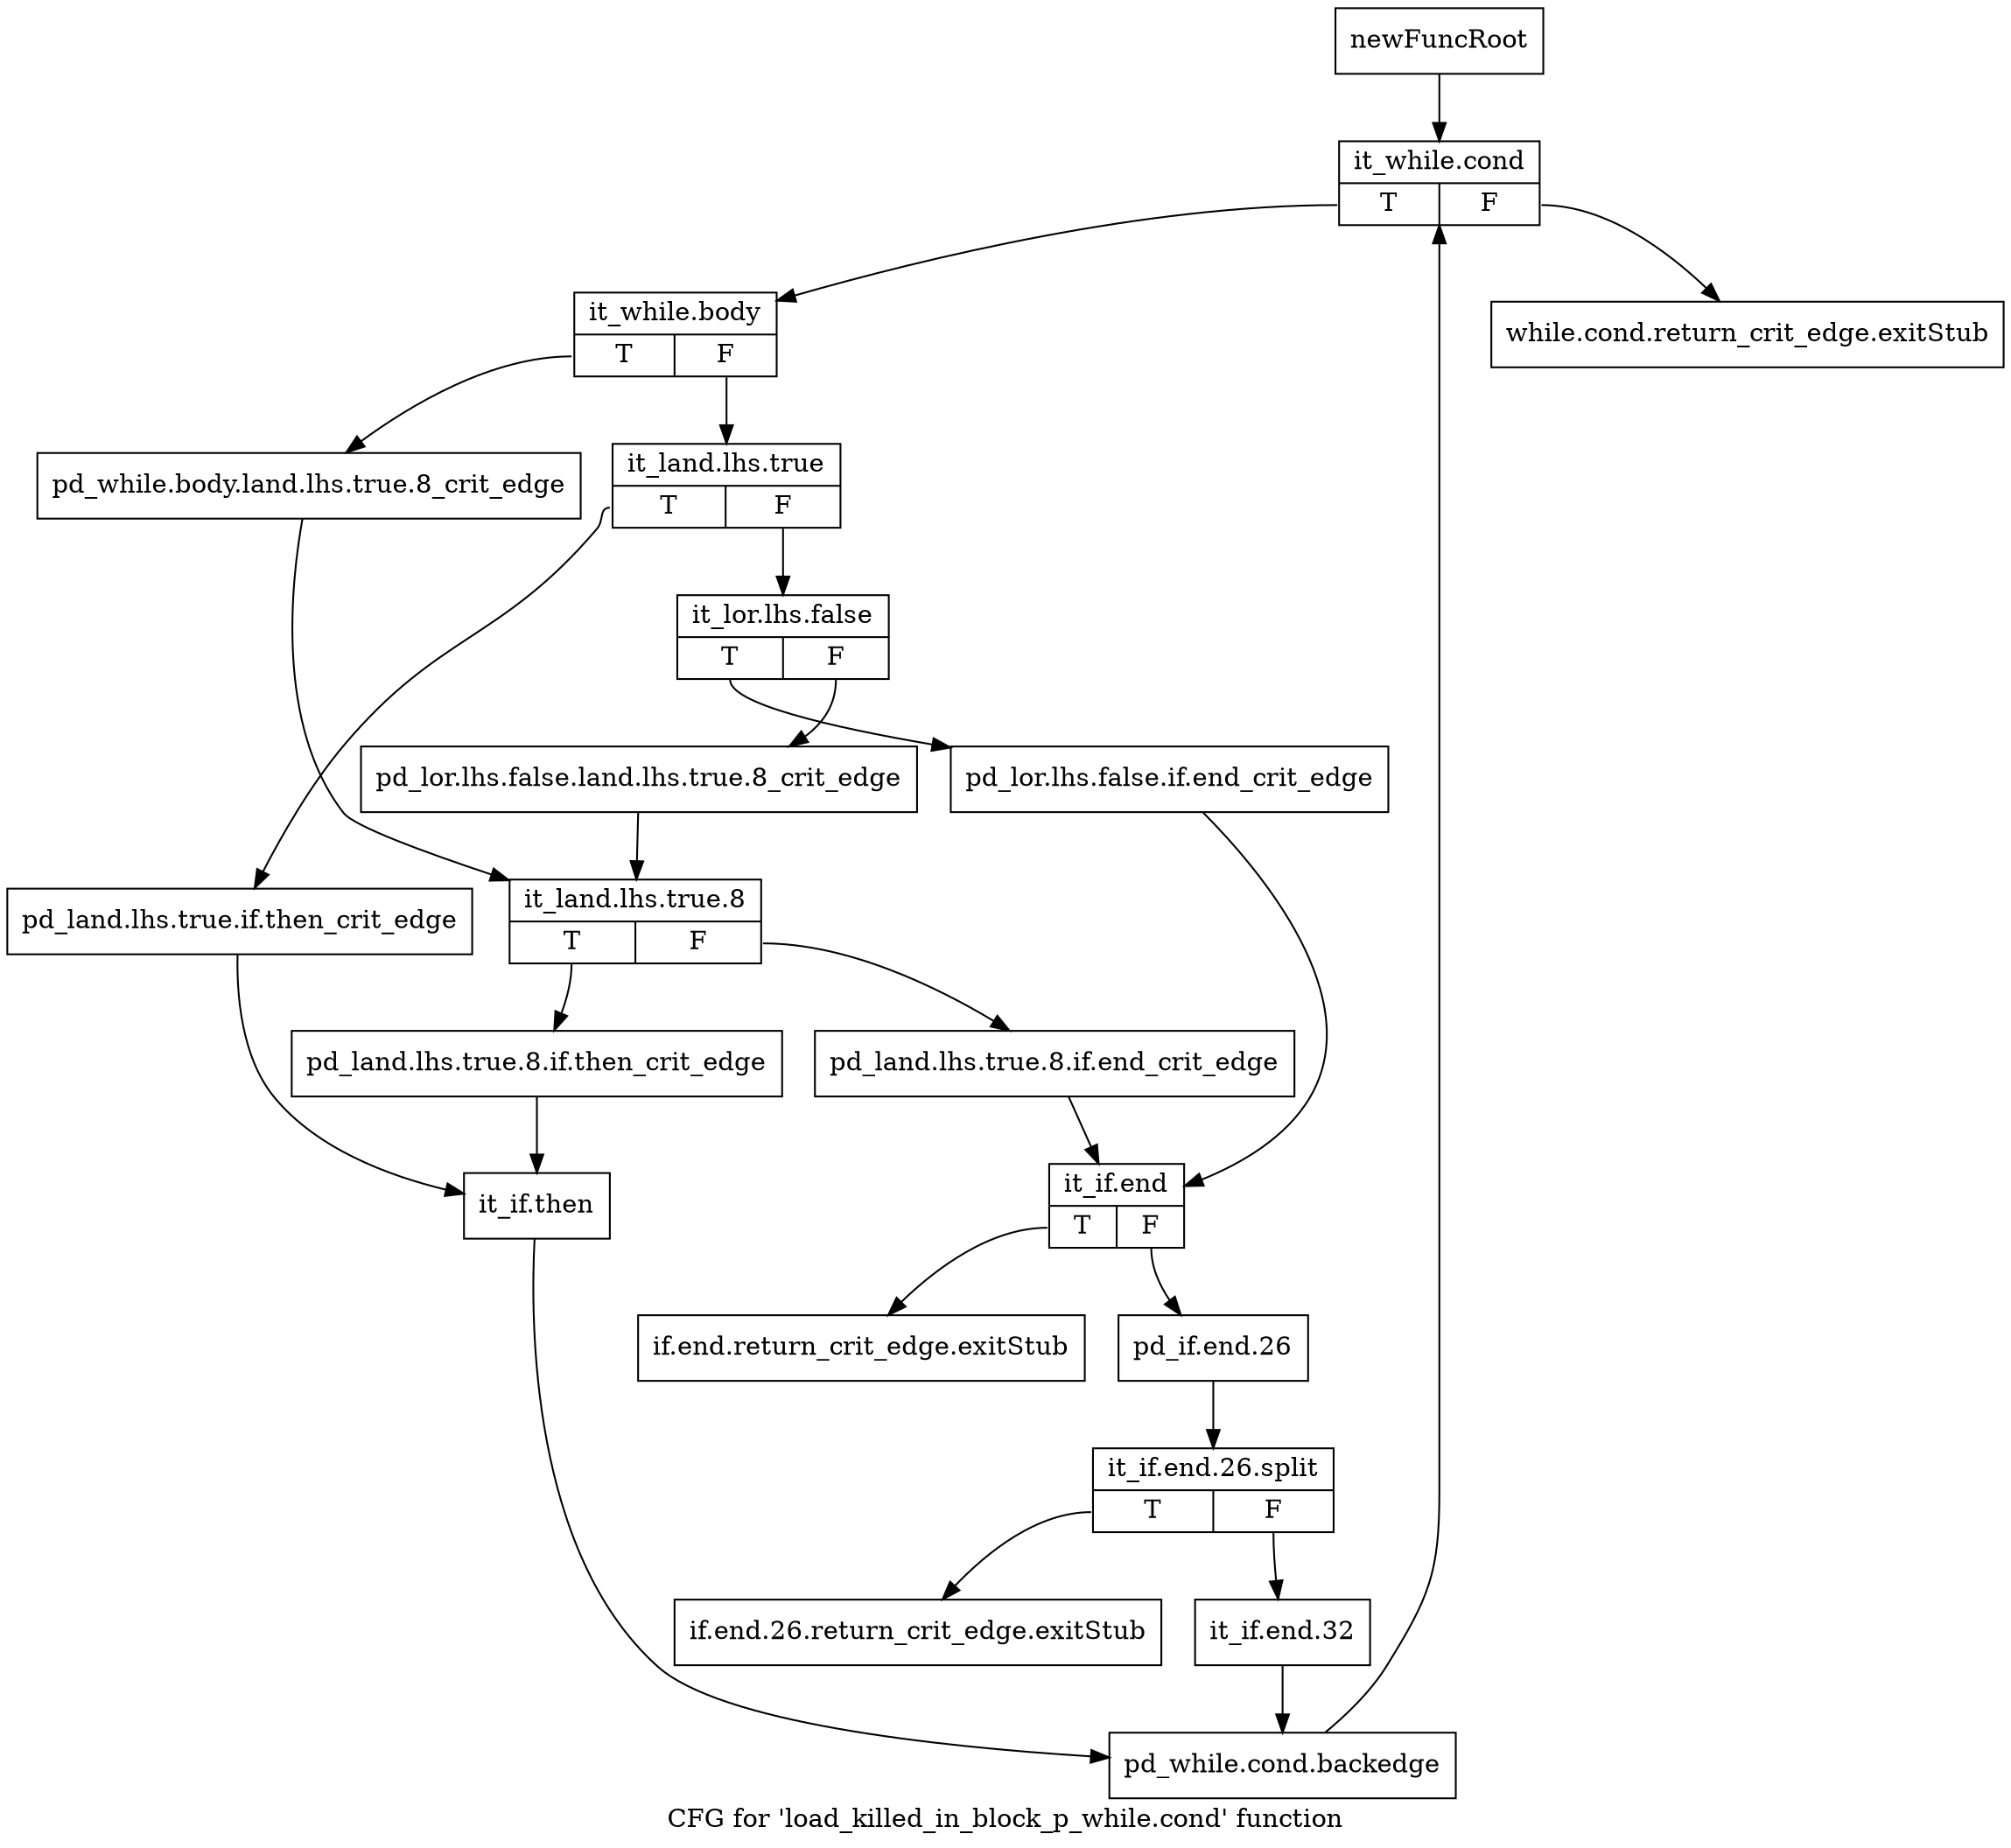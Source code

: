 digraph "CFG for 'load_killed_in_block_p_while.cond' function" {
	label="CFG for 'load_killed_in_block_p_while.cond' function";

	Node0xb1830c0 [shape=record,label="{newFuncRoot}"];
	Node0xb1830c0 -> Node0xb183a50;
	Node0xb183960 [shape=record,label="{while.cond.return_crit_edge.exitStub}"];
	Node0xb1839b0 [shape=record,label="{if.end.return_crit_edge.exitStub}"];
	Node0xb183a00 [shape=record,label="{if.end.26.return_crit_edge.exitStub}"];
	Node0xb183a50 [shape=record,label="{it_while.cond|{<s0>T|<s1>F}}"];
	Node0xb183a50:s0 -> Node0xb183aa0;
	Node0xb183a50:s1 -> Node0xb183960;
	Node0xb183aa0 [shape=record,label="{it_while.body|{<s0>T|<s1>F}}"];
	Node0xb183aa0:s0 -> Node0xb183c80;
	Node0xb183aa0:s1 -> Node0xb183af0;
	Node0xb183af0 [shape=record,label="{it_land.lhs.true|{<s0>T|<s1>F}}"];
	Node0xb183af0:s0 -> Node0xb183c30;
	Node0xb183af0:s1 -> Node0xb183b40;
	Node0xb183b40 [shape=record,label="{it_lor.lhs.false|{<s0>T|<s1>F}}"];
	Node0xb183b40:s0 -> Node0xb183be0;
	Node0xb183b40:s1 -> Node0xb183b90;
	Node0xb183b90 [shape=record,label="{pd_lor.lhs.false.land.lhs.true.8_crit_edge}"];
	Node0xb183b90 -> Node0xb183cd0;
	Node0xb183be0 [shape=record,label="{pd_lor.lhs.false.if.end_crit_edge}"];
	Node0xb183be0 -> Node0xb183d70;
	Node0xb183c30 [shape=record,label="{pd_land.lhs.true.if.then_crit_edge}"];
	Node0xb183c30 -> Node0xb183eb0;
	Node0xb183c80 [shape=record,label="{pd_while.body.land.lhs.true.8_crit_edge}"];
	Node0xb183c80 -> Node0xb183cd0;
	Node0xb183cd0 [shape=record,label="{it_land.lhs.true.8|{<s0>T|<s1>F}}"];
	Node0xb183cd0:s0 -> Node0xb183e60;
	Node0xb183cd0:s1 -> Node0xb183d20;
	Node0xb183d20 [shape=record,label="{pd_land.lhs.true.8.if.end_crit_edge}"];
	Node0xb183d20 -> Node0xb183d70;
	Node0xb183d70 [shape=record,label="{it_if.end|{<s0>T|<s1>F}}"];
	Node0xb183d70:s0 -> Node0xb1839b0;
	Node0xb183d70:s1 -> Node0xb183dc0;
	Node0xb183dc0 [shape=record,label="{pd_if.end.26}"];
	Node0xb183dc0 -> Node0xf693b10;
	Node0xf693b10 [shape=record,label="{it_if.end.26.split|{<s0>T|<s1>F}}"];
	Node0xf693b10:s0 -> Node0xb183a00;
	Node0xf693b10:s1 -> Node0xb183e10;
	Node0xb183e10 [shape=record,label="{it_if.end.32}"];
	Node0xb183e10 -> Node0xb183f00;
	Node0xb183e60 [shape=record,label="{pd_land.lhs.true.8.if.then_crit_edge}"];
	Node0xb183e60 -> Node0xb183eb0;
	Node0xb183eb0 [shape=record,label="{it_if.then}"];
	Node0xb183eb0 -> Node0xb183f00;
	Node0xb183f00 [shape=record,label="{pd_while.cond.backedge}"];
	Node0xb183f00 -> Node0xb183a50;
}
